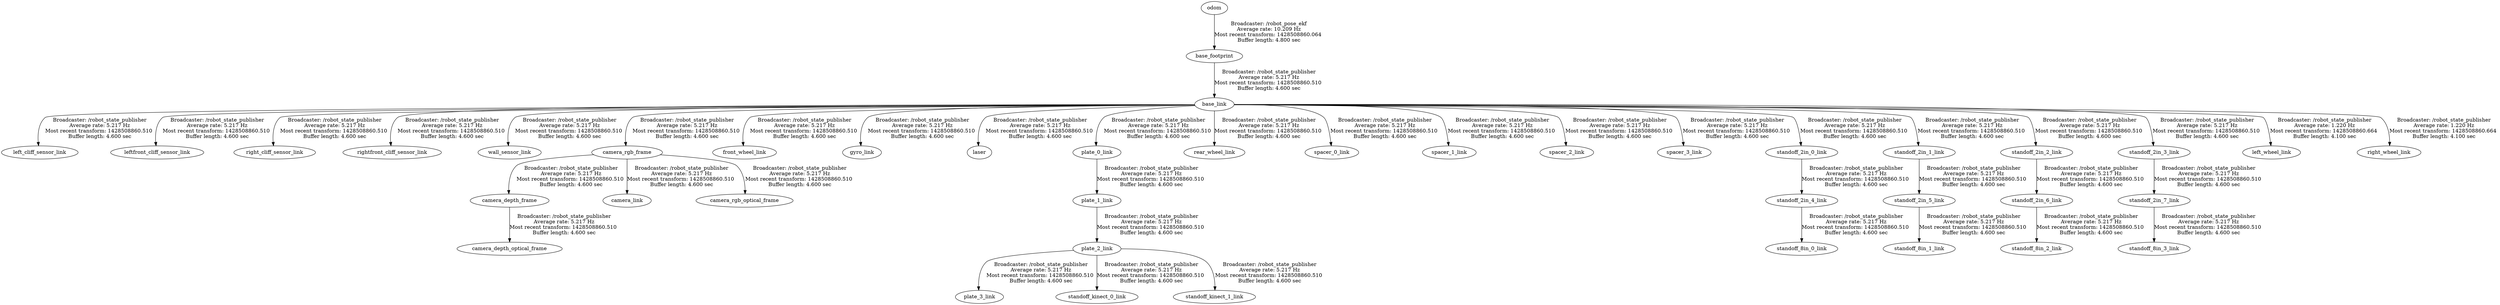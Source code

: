 digraph G {
"odom" -> "base_footprint"[label="Broadcaster: /robot_pose_ekf\nAverage rate: 10.209 Hz\nMost recent transform: 1428508860.064 \nBuffer length: 4.800 sec\n"];
"base_footprint" -> "base_link"[label="Broadcaster: /robot_state_publisher\nAverage rate: 5.217 Hz\nMost recent transform: 1428508860.510 \nBuffer length: 4.600 sec\n"];
"base_link" -> "left_cliff_sensor_link"[label="Broadcaster: /robot_state_publisher\nAverage rate: 5.217 Hz\nMost recent transform: 1428508860.510 \nBuffer length: 4.600 sec\n"];
"base_link" -> "leftfront_cliff_sensor_link"[label="Broadcaster: /robot_state_publisher\nAverage rate: 5.217 Hz\nMost recent transform: 1428508860.510 \nBuffer length: 4.600 sec\n"];
"base_link" -> "right_cliff_sensor_link"[label="Broadcaster: /robot_state_publisher\nAverage rate: 5.217 Hz\nMost recent transform: 1428508860.510 \nBuffer length: 4.600 sec\n"];
"base_link" -> "rightfront_cliff_sensor_link"[label="Broadcaster: /robot_state_publisher\nAverage rate: 5.217 Hz\nMost recent transform: 1428508860.510 \nBuffer length: 4.600 sec\n"];
"base_link" -> "wall_sensor_link"[label="Broadcaster: /robot_state_publisher\nAverage rate: 5.217 Hz\nMost recent transform: 1428508860.510 \nBuffer length: 4.600 sec\n"];
"camera_rgb_frame" -> "camera_depth_frame"[label="Broadcaster: /robot_state_publisher\nAverage rate: 5.217 Hz\nMost recent transform: 1428508860.510 \nBuffer length: 4.600 sec\n"];
"base_link" -> "camera_rgb_frame"[label="Broadcaster: /robot_state_publisher\nAverage rate: 5.217 Hz\nMost recent transform: 1428508860.510 \nBuffer length: 4.600 sec\n"];
"camera_depth_frame" -> "camera_depth_optical_frame"[label="Broadcaster: /robot_state_publisher\nAverage rate: 5.217 Hz\nMost recent transform: 1428508860.510 \nBuffer length: 4.600 sec\n"];
"camera_rgb_frame" -> "camera_link"[label="Broadcaster: /robot_state_publisher\nAverage rate: 5.217 Hz\nMost recent transform: 1428508860.510 \nBuffer length: 4.600 sec\n"];
"camera_rgb_frame" -> "camera_rgb_optical_frame"[label="Broadcaster: /robot_state_publisher\nAverage rate: 5.217 Hz\nMost recent transform: 1428508860.510 \nBuffer length: 4.600 sec\n"];
"base_link" -> "front_wheel_link"[label="Broadcaster: /robot_state_publisher\nAverage rate: 5.217 Hz\nMost recent transform: 1428508860.510 \nBuffer length: 4.600 sec\n"];
"base_link" -> "gyro_link"[label="Broadcaster: /robot_state_publisher\nAverage rate: 5.217 Hz\nMost recent transform: 1428508860.510 \nBuffer length: 4.600 sec\n"];
"base_link" -> "laser"[label="Broadcaster: /robot_state_publisher\nAverage rate: 5.217 Hz\nMost recent transform: 1428508860.510 \nBuffer length: 4.600 sec\n"];
"base_link" -> "plate_0_link"[label="Broadcaster: /robot_state_publisher\nAverage rate: 5.217 Hz\nMost recent transform: 1428508860.510 \nBuffer length: 4.600 sec\n"];
"plate_0_link" -> "plate_1_link"[label="Broadcaster: /robot_state_publisher\nAverage rate: 5.217 Hz\nMost recent transform: 1428508860.510 \nBuffer length: 4.600 sec\n"];
"plate_1_link" -> "plate_2_link"[label="Broadcaster: /robot_state_publisher\nAverage rate: 5.217 Hz\nMost recent transform: 1428508860.510 \nBuffer length: 4.600 sec\n"];
"plate_2_link" -> "plate_3_link"[label="Broadcaster: /robot_state_publisher\nAverage rate: 5.217 Hz\nMost recent transform: 1428508860.510 \nBuffer length: 4.600 sec\n"];
"base_link" -> "rear_wheel_link"[label="Broadcaster: /robot_state_publisher\nAverage rate: 5.217 Hz\nMost recent transform: 1428508860.510 \nBuffer length: 4.600 sec\n"];
"base_link" -> "spacer_0_link"[label="Broadcaster: /robot_state_publisher\nAverage rate: 5.217 Hz\nMost recent transform: 1428508860.510 \nBuffer length: 4.600 sec\n"];
"base_link" -> "spacer_1_link"[label="Broadcaster: /robot_state_publisher\nAverage rate: 5.217 Hz\nMost recent transform: 1428508860.510 \nBuffer length: 4.600 sec\n"];
"base_link" -> "spacer_2_link"[label="Broadcaster: /robot_state_publisher\nAverage rate: 5.217 Hz\nMost recent transform: 1428508860.510 \nBuffer length: 4.600 sec\n"];
"base_link" -> "spacer_3_link"[label="Broadcaster: /robot_state_publisher\nAverage rate: 5.217 Hz\nMost recent transform: 1428508860.510 \nBuffer length: 4.600 sec\n"];
"base_link" -> "standoff_2in_0_link"[label="Broadcaster: /robot_state_publisher\nAverage rate: 5.217 Hz\nMost recent transform: 1428508860.510 \nBuffer length: 4.600 sec\n"];
"base_link" -> "standoff_2in_1_link"[label="Broadcaster: /robot_state_publisher\nAverage rate: 5.217 Hz\nMost recent transform: 1428508860.510 \nBuffer length: 4.600 sec\n"];
"base_link" -> "standoff_2in_2_link"[label="Broadcaster: /robot_state_publisher\nAverage rate: 5.217 Hz\nMost recent transform: 1428508860.510 \nBuffer length: 4.600 sec\n"];
"base_link" -> "standoff_2in_3_link"[label="Broadcaster: /robot_state_publisher\nAverage rate: 5.217 Hz\nMost recent transform: 1428508860.510 \nBuffer length: 4.600 sec\n"];
"standoff_2in_0_link" -> "standoff_2in_4_link"[label="Broadcaster: /robot_state_publisher\nAverage rate: 5.217 Hz\nMost recent transform: 1428508860.510 \nBuffer length: 4.600 sec\n"];
"standoff_2in_1_link" -> "standoff_2in_5_link"[label="Broadcaster: /robot_state_publisher\nAverage rate: 5.217 Hz\nMost recent transform: 1428508860.510 \nBuffer length: 4.600 sec\n"];
"standoff_2in_2_link" -> "standoff_2in_6_link"[label="Broadcaster: /robot_state_publisher\nAverage rate: 5.217 Hz\nMost recent transform: 1428508860.510 \nBuffer length: 4.600 sec\n"];
"standoff_2in_3_link" -> "standoff_2in_7_link"[label="Broadcaster: /robot_state_publisher\nAverage rate: 5.217 Hz\nMost recent transform: 1428508860.510 \nBuffer length: 4.600 sec\n"];
"standoff_2in_4_link" -> "standoff_8in_0_link"[label="Broadcaster: /robot_state_publisher\nAverage rate: 5.217 Hz\nMost recent transform: 1428508860.510 \nBuffer length: 4.600 sec\n"];
"standoff_2in_5_link" -> "standoff_8in_1_link"[label="Broadcaster: /robot_state_publisher\nAverage rate: 5.217 Hz\nMost recent transform: 1428508860.510 \nBuffer length: 4.600 sec\n"];
"standoff_2in_6_link" -> "standoff_8in_2_link"[label="Broadcaster: /robot_state_publisher\nAverage rate: 5.217 Hz\nMost recent transform: 1428508860.510 \nBuffer length: 4.600 sec\n"];
"standoff_2in_7_link" -> "standoff_8in_3_link"[label="Broadcaster: /robot_state_publisher\nAverage rate: 5.217 Hz\nMost recent transform: 1428508860.510 \nBuffer length: 4.600 sec\n"];
"plate_2_link" -> "standoff_kinect_0_link"[label="Broadcaster: /robot_state_publisher\nAverage rate: 5.217 Hz\nMost recent transform: 1428508860.510 \nBuffer length: 4.600 sec\n"];
"plate_2_link" -> "standoff_kinect_1_link"[label="Broadcaster: /robot_state_publisher\nAverage rate: 5.217 Hz\nMost recent transform: 1428508860.510 \nBuffer length: 4.600 sec\n"];
"base_link" -> "left_wheel_link"[label="Broadcaster: /robot_state_publisher\nAverage rate: 1.220 Hz\nMost recent transform: 1428508860.664 \nBuffer length: 4.100 sec\n"];
"base_link" -> "right_wheel_link"[label="Broadcaster: /robot_state_publisher\nAverage rate: 1.220 Hz\nMost recent transform: 1428508860.664 \nBuffer length: 4.100 sec\n"];
}